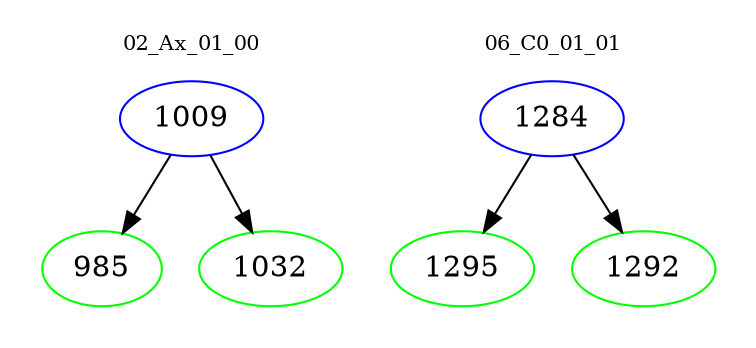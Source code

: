 digraph{
subgraph cluster_0 {
color = white
label = "02_Ax_01_00";
fontsize=10;
T0_1009 [label="1009", color="blue"]
T0_1009 -> T0_985 [color="black"]
T0_985 [label="985", color="green"]
T0_1009 -> T0_1032 [color="black"]
T0_1032 [label="1032", color="green"]
}
subgraph cluster_1 {
color = white
label = "06_C0_01_01";
fontsize=10;
T1_1284 [label="1284", color="blue"]
T1_1284 -> T1_1295 [color="black"]
T1_1295 [label="1295", color="green"]
T1_1284 -> T1_1292 [color="black"]
T1_1292 [label="1292", color="green"]
}
}
